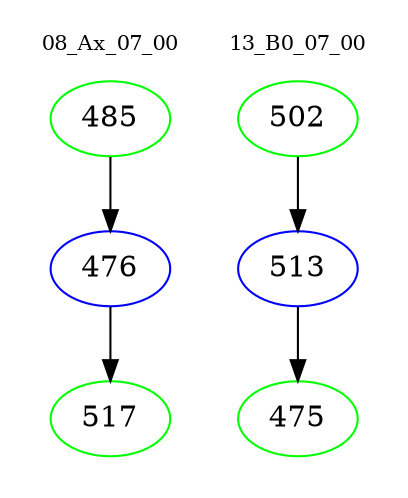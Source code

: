digraph{
subgraph cluster_0 {
color = white
label = "08_Ax_07_00";
fontsize=10;
T0_485 [label="485", color="green"]
T0_485 -> T0_476 [color="black"]
T0_476 [label="476", color="blue"]
T0_476 -> T0_517 [color="black"]
T0_517 [label="517", color="green"]
}
subgraph cluster_1 {
color = white
label = "13_B0_07_00";
fontsize=10;
T1_502 [label="502", color="green"]
T1_502 -> T1_513 [color="black"]
T1_513 [label="513", color="blue"]
T1_513 -> T1_475 [color="black"]
T1_475 [label="475", color="green"]
}
}

